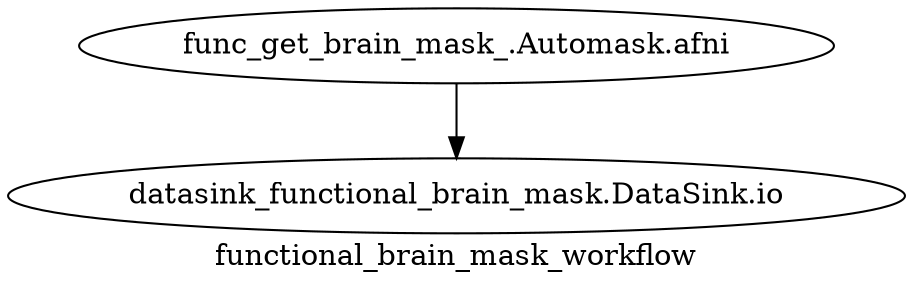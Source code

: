 digraph functional_brain_mask_workflow{
  label="functional_brain_mask_workflow";
  functional_brain_mask_workflow_func_get_brain_mask_[label="func_get_brain_mask_.Automask.afni"];
  functional_brain_mask_workflow_datasink_functional_brain_mask[label="datasink_functional_brain_mask.DataSink.io"];
  functional_brain_mask_workflow_func_get_brain_mask_ -> functional_brain_mask_workflow_datasink_functional_brain_mask;
}